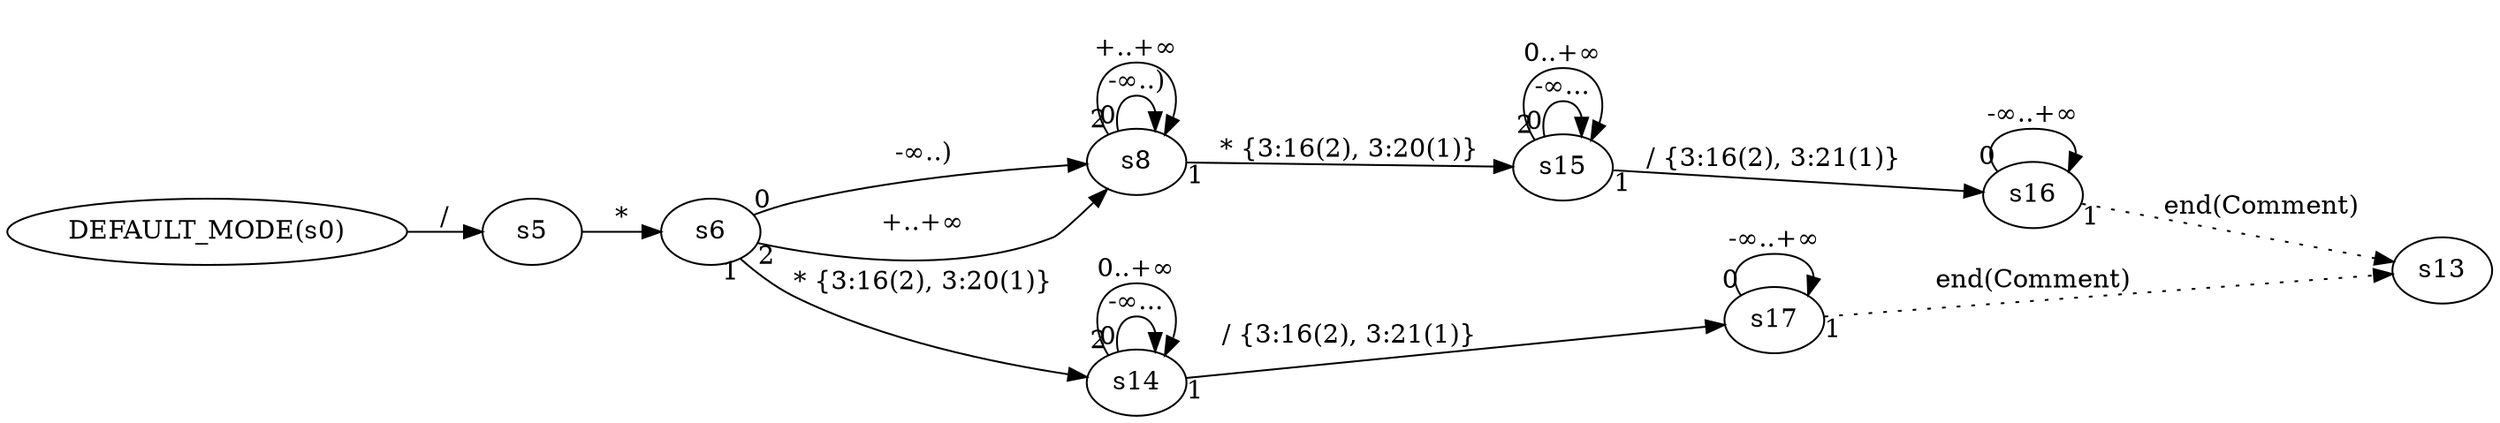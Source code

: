 digraph ATN {
  rankdir=LR;

  "DEFAULT_MODE(s0)" -> s5 [label="/"]
  s5 -> s6 [label="*"]
  s6 -> s8 [label="-∞..)" taillabel=0]
  s8 -> s8 [label="-∞..)" taillabel=0]
  s8 -> s15 [label="* {3:16(2), 3:20(1)}" taillabel=1]
  s15 -> s15 [label="-∞..." taillabel=0]
  s15 -> s16 [label="/ {3:16(2), 3:21(1)}" taillabel=1]
  s16 -> s16 [label="-∞..+∞" taillabel=0]
  s16 -> s13 [label="end(Comment)" taillabel=1 style=dotted]
  s15 -> s15 [label="0..+∞" taillabel=2]
  s8 -> s8 [label="+..+∞" taillabel=2]
  s6 -> s14 [label="* {3:16(2), 3:20(1)}" taillabel=1]
  s14 -> s14 [label="-∞..." taillabel=0]
  s14 -> s17 [label="/ {3:16(2), 3:21(1)}" taillabel=1]
  s17 -> s17 [label="-∞..+∞" taillabel=0]
  s17 -> s13 [label="end(Comment)" taillabel=1 style=dotted]
  s14 -> s14 [label="0..+∞" taillabel=2]
  s6 -> s8 [label="+..+∞" taillabel=2]
}